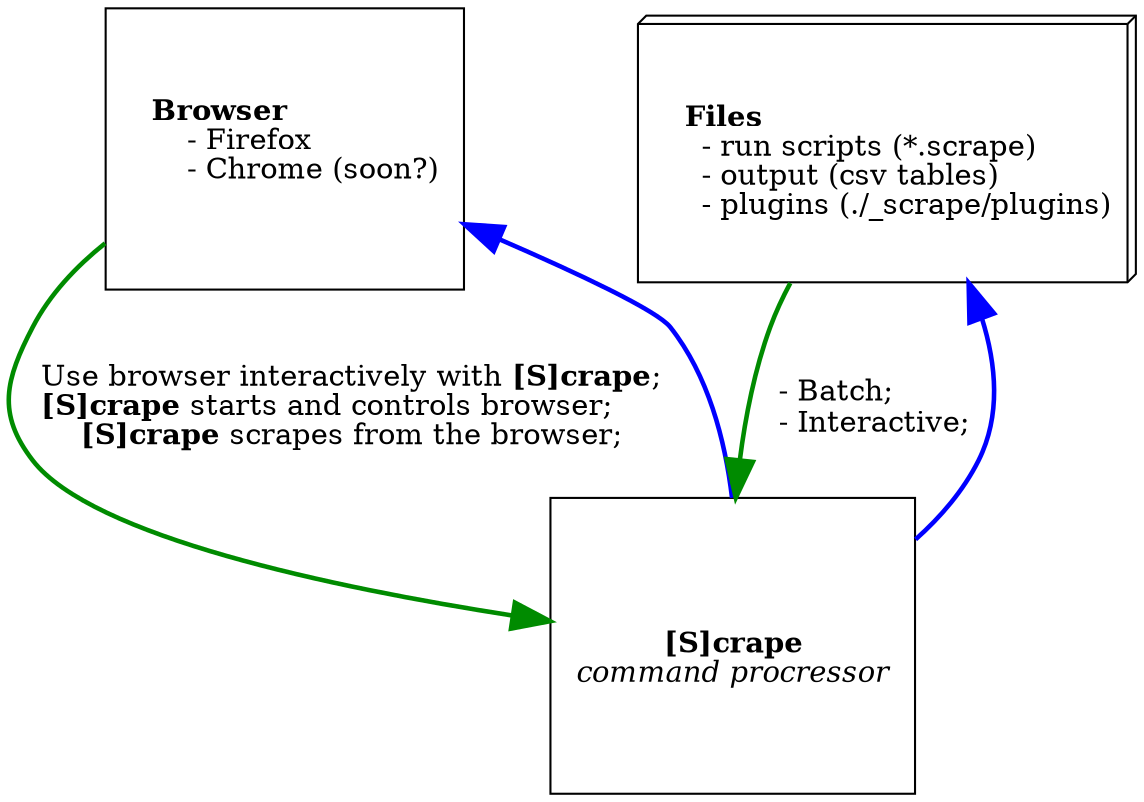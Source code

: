 /*  Laying out tests
 */
digraph test1 {
	/*
	graph [layout=dot]
	compound=true;
	 */
	node [shape=box]
	edge [penwidth=2.2 arrowsize=1.8 labelfontsize=7.0]
	 /* color="green4:blue" dir=both // rather than make this both, will make two edges
      */

	/*
	 * Instead of record types, going to try the more
	 *  flexible & general HTML "shape"
         */
	/*
	subgraph cluster_Browser {label="Browsers; labelloc=t; browser}
	browser [shape=record, label="{-\ Firefox|-\ Chrome}"]
	*/
	browser [ label=< <table border="0" cellborder='0'>
		<tr><td> </td></tr>
		<tr><td>
			<br align="left"/>  <b>Browser</b>
			<br align="left"/>      - Firefox
			<br align="left"/>      - Chrome (soon?)
		</td></tr>
		<tr><td> </td></tr>
		<tr><td> </td></tr>
	</table> >];
	scrape [ label=< <table border="0" cellborder='0'>
		<tr><td> </td></tr>
		<tr><td> </td></tr>
		<tr><td>
			<br/><b>[S]crape</b>
			<br/><i>command procressor</i>
		</td></tr>
		<tr><td> </td></tr>
		<tr><td> </td></tr>
	</table> >];
	files [ shape=box3d label=< <table border="0" cellborder='0'>
		<tr><td> </td></tr>
		<tr><td>
			<br align="left"/>  <b>Files</b>
			<br align="left"/>    - run scripts (*.scrape)
			<br align="left"/>    - output (csv tables)
			<br align="left"/>    - plugins (./_scrape/plugins)
		</td></tr>
		<tr><td> </td></tr>
	</table> >];
	// Use this pattern if you want to include an image;
	// - not sure how to control its size
	// scrape [label="", shape=box, shapefile="scrape_logo2.png"]
	// want these on top
	{ rank=same; browser files; }
	browser -> scrape [ color=green4 label=< <table border="0" cellborder='0'>
							<tr><td align="left">
								<br align="left"/>Use browser interactively with <b>[S]crape</b>;
								<br align="left"/><b>[S]crape</b> starts and controls browser;
								<br align="left"/><b>[S]crape</b> scrapes from the browser;
							</td></tr>
						</table> >];

	
	files -> scrape [ color=green4 label=< <table border="0" cellborder='0'>
						<tr><td align="left">
							<br align="left"/>- Batch;
							<br align="left"/>- Interactive;
						</td></tr>
					</table> >];

	scrape -> files [ color=blue ]
	scrape -> browser [ color=blue ]
}
